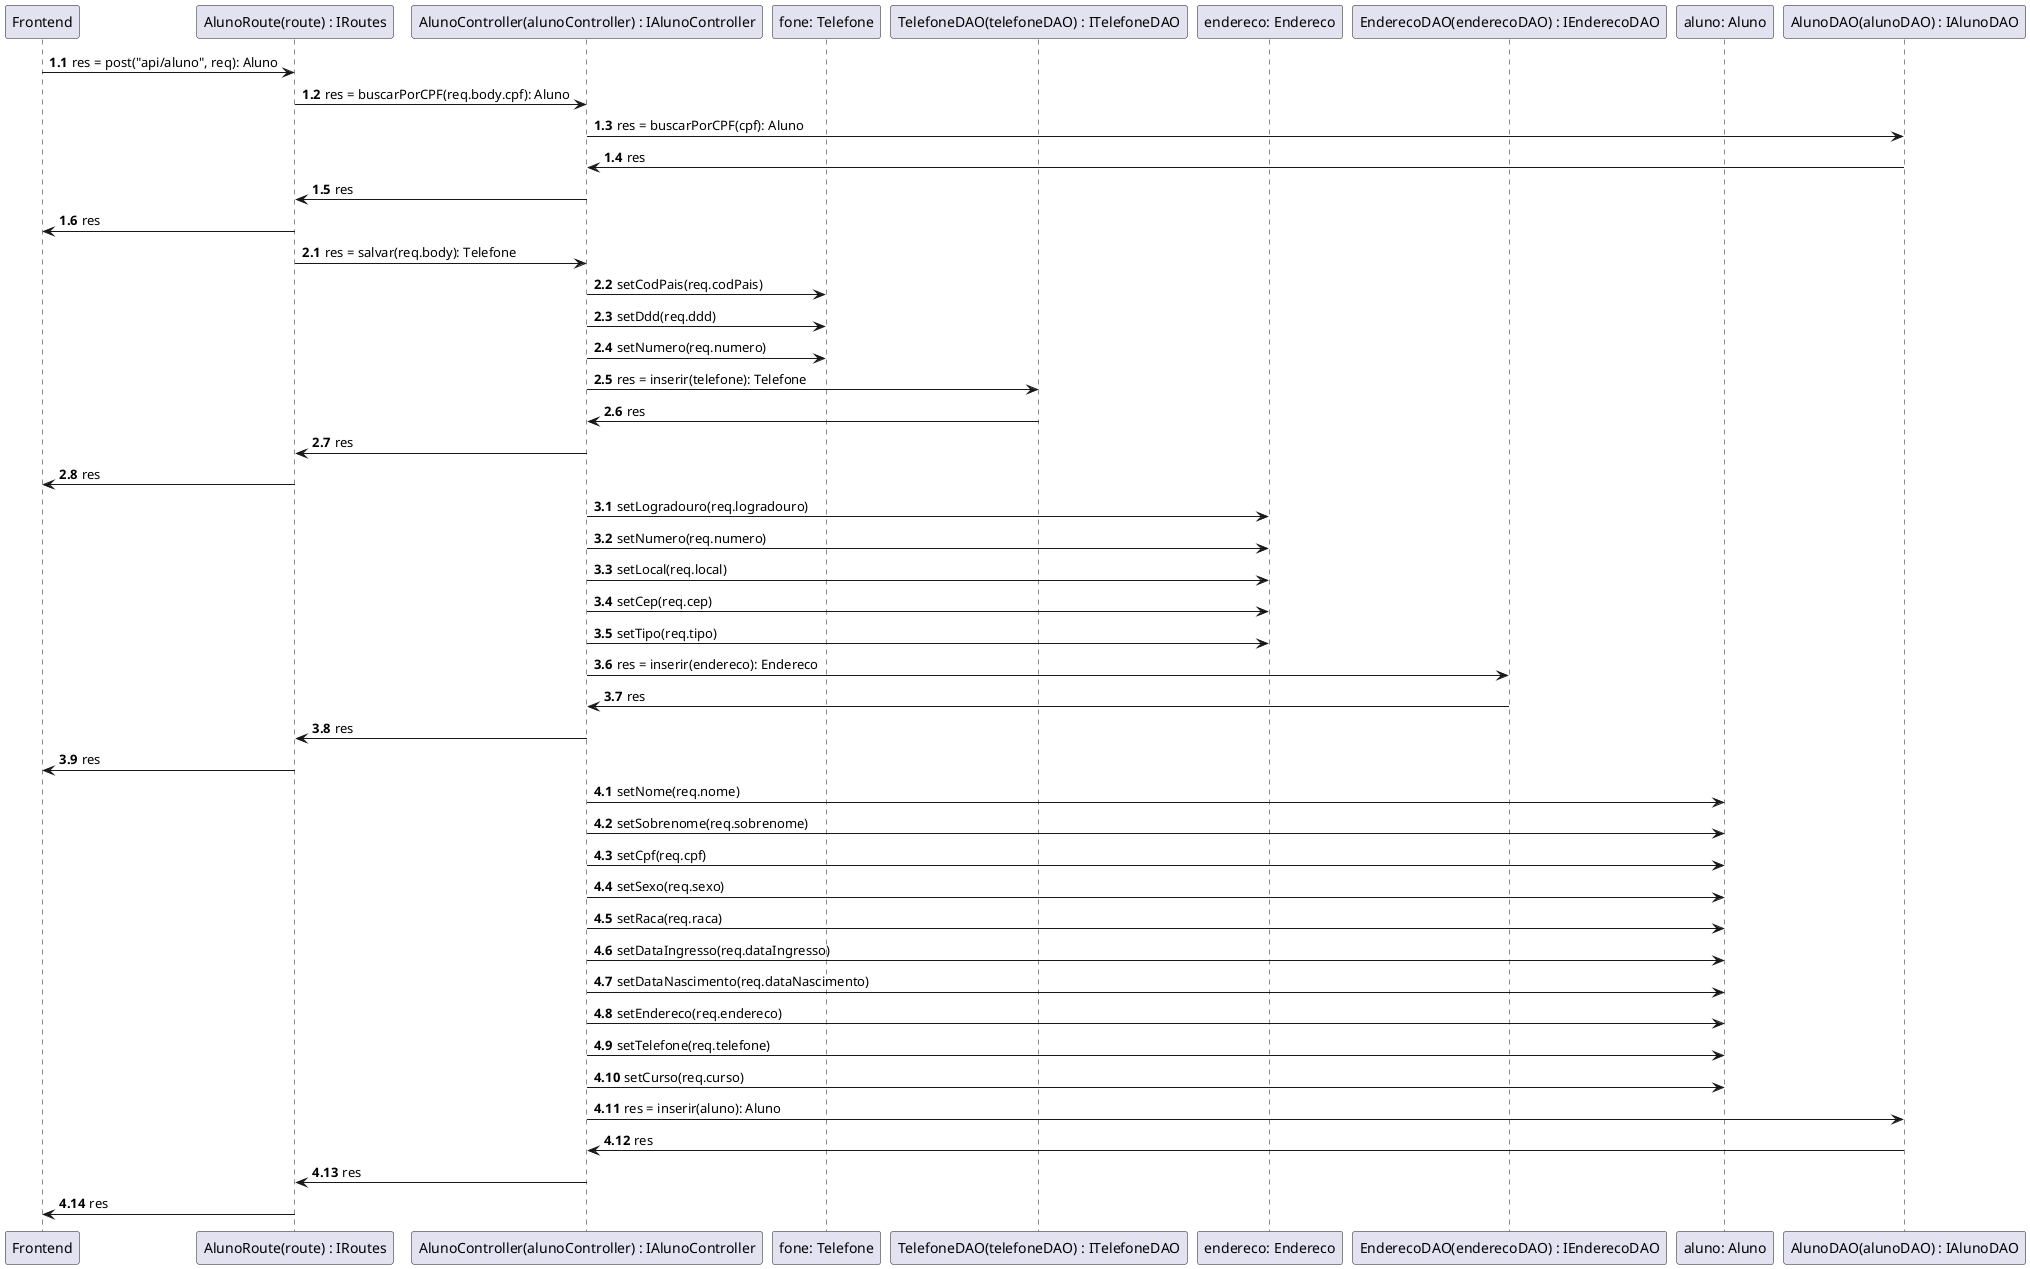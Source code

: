 @startuml Diagrama de Sequencia

participant Frontend as Frontend
participant "AlunoRoute(route) : IRoutes" as Routes
participant "AlunoController(alunoController) : IAlunoController" as AlunoController
participant "fone: Telefone" as Telefone
participant "TelefoneDAO(telefoneDAO) : ITelefoneDAO" as TelefoneDAO
participant "endereco: Endereco" as Endereco
participant "EnderecoDAO(enderecoDAO) : IEnderecoDAO" as EnderecoDAO
participant "aluno: Aluno" as Aluno
participant "AlunoDAO(alunoDAO) : IAlunoDAO" as AlunoDAO

autonumber 1.1
' Verificar se o aluno já existe
Frontend->Routes: res = post("api/aluno", req): Aluno
Routes->AlunoController: res = buscarPorCPF(req.body.cpf): Aluno
AlunoController->AlunoDAO: res = buscarPorCPF(cpf): Aluno
AlunoDAO->AlunoController: res
AlunoController->Routes: res
Routes->Frontend: res

' Armazenar telefone
autonumber inc A
Routes->AlunoController: res = salvar(req.body): Telefone
AlunoController->Telefone: setCodPais(req.codPais)
AlunoController->Telefone: setDdd(req.ddd)
AlunoController->Telefone: setNumero(req.numero)
AlunoController->TelefoneDAO: res = inserir(telefone): Telefone
TelefoneDAO->AlunoController: res
AlunoController->Routes: res
Routes->Frontend: res


' Armazenar endereço
autonumber inc A
AlunoController->Endereco: setLogradouro(req.logradouro)
AlunoController->Endereco: setNumero(req.numero)
AlunoController->Endereco: setLocal(req.local)
AlunoController->Endereco: setCep(req.cep)
AlunoController->Endereco: setTipo(req.tipo)
AlunoController->EnderecoDAO: res = inserir(endereco): Endereco
EnderecoDAO->AlunoController: res
AlunoController->Routes: res
Routes->Frontend: res

' Armazenar aluno
autonumber inc A
AlunoController->Aluno: setNome(req.nome)
AlunoController->Aluno: setSobrenome(req.sobrenome)
AlunoController->Aluno: setCpf(req.cpf)
AlunoController->Aluno: setSexo(req.sexo)
AlunoController->Aluno: setRaca(req.raca)
AlunoController->Aluno: setDataIngresso(req.dataIngresso)
AlunoController->Aluno: setDataNascimento(req.dataNascimento)
AlunoController->Aluno: setEndereco(req.endereco)
AlunoController->Aluno: setTelefone(req.telefone)
AlunoController->Aluno: setCurso(req.curso)
AlunoController->AlunoDAO: res = inserir(aluno): Aluno
AlunoDAO->AlunoController: res
AlunoController->Routes: res
Routes->Frontend: res

